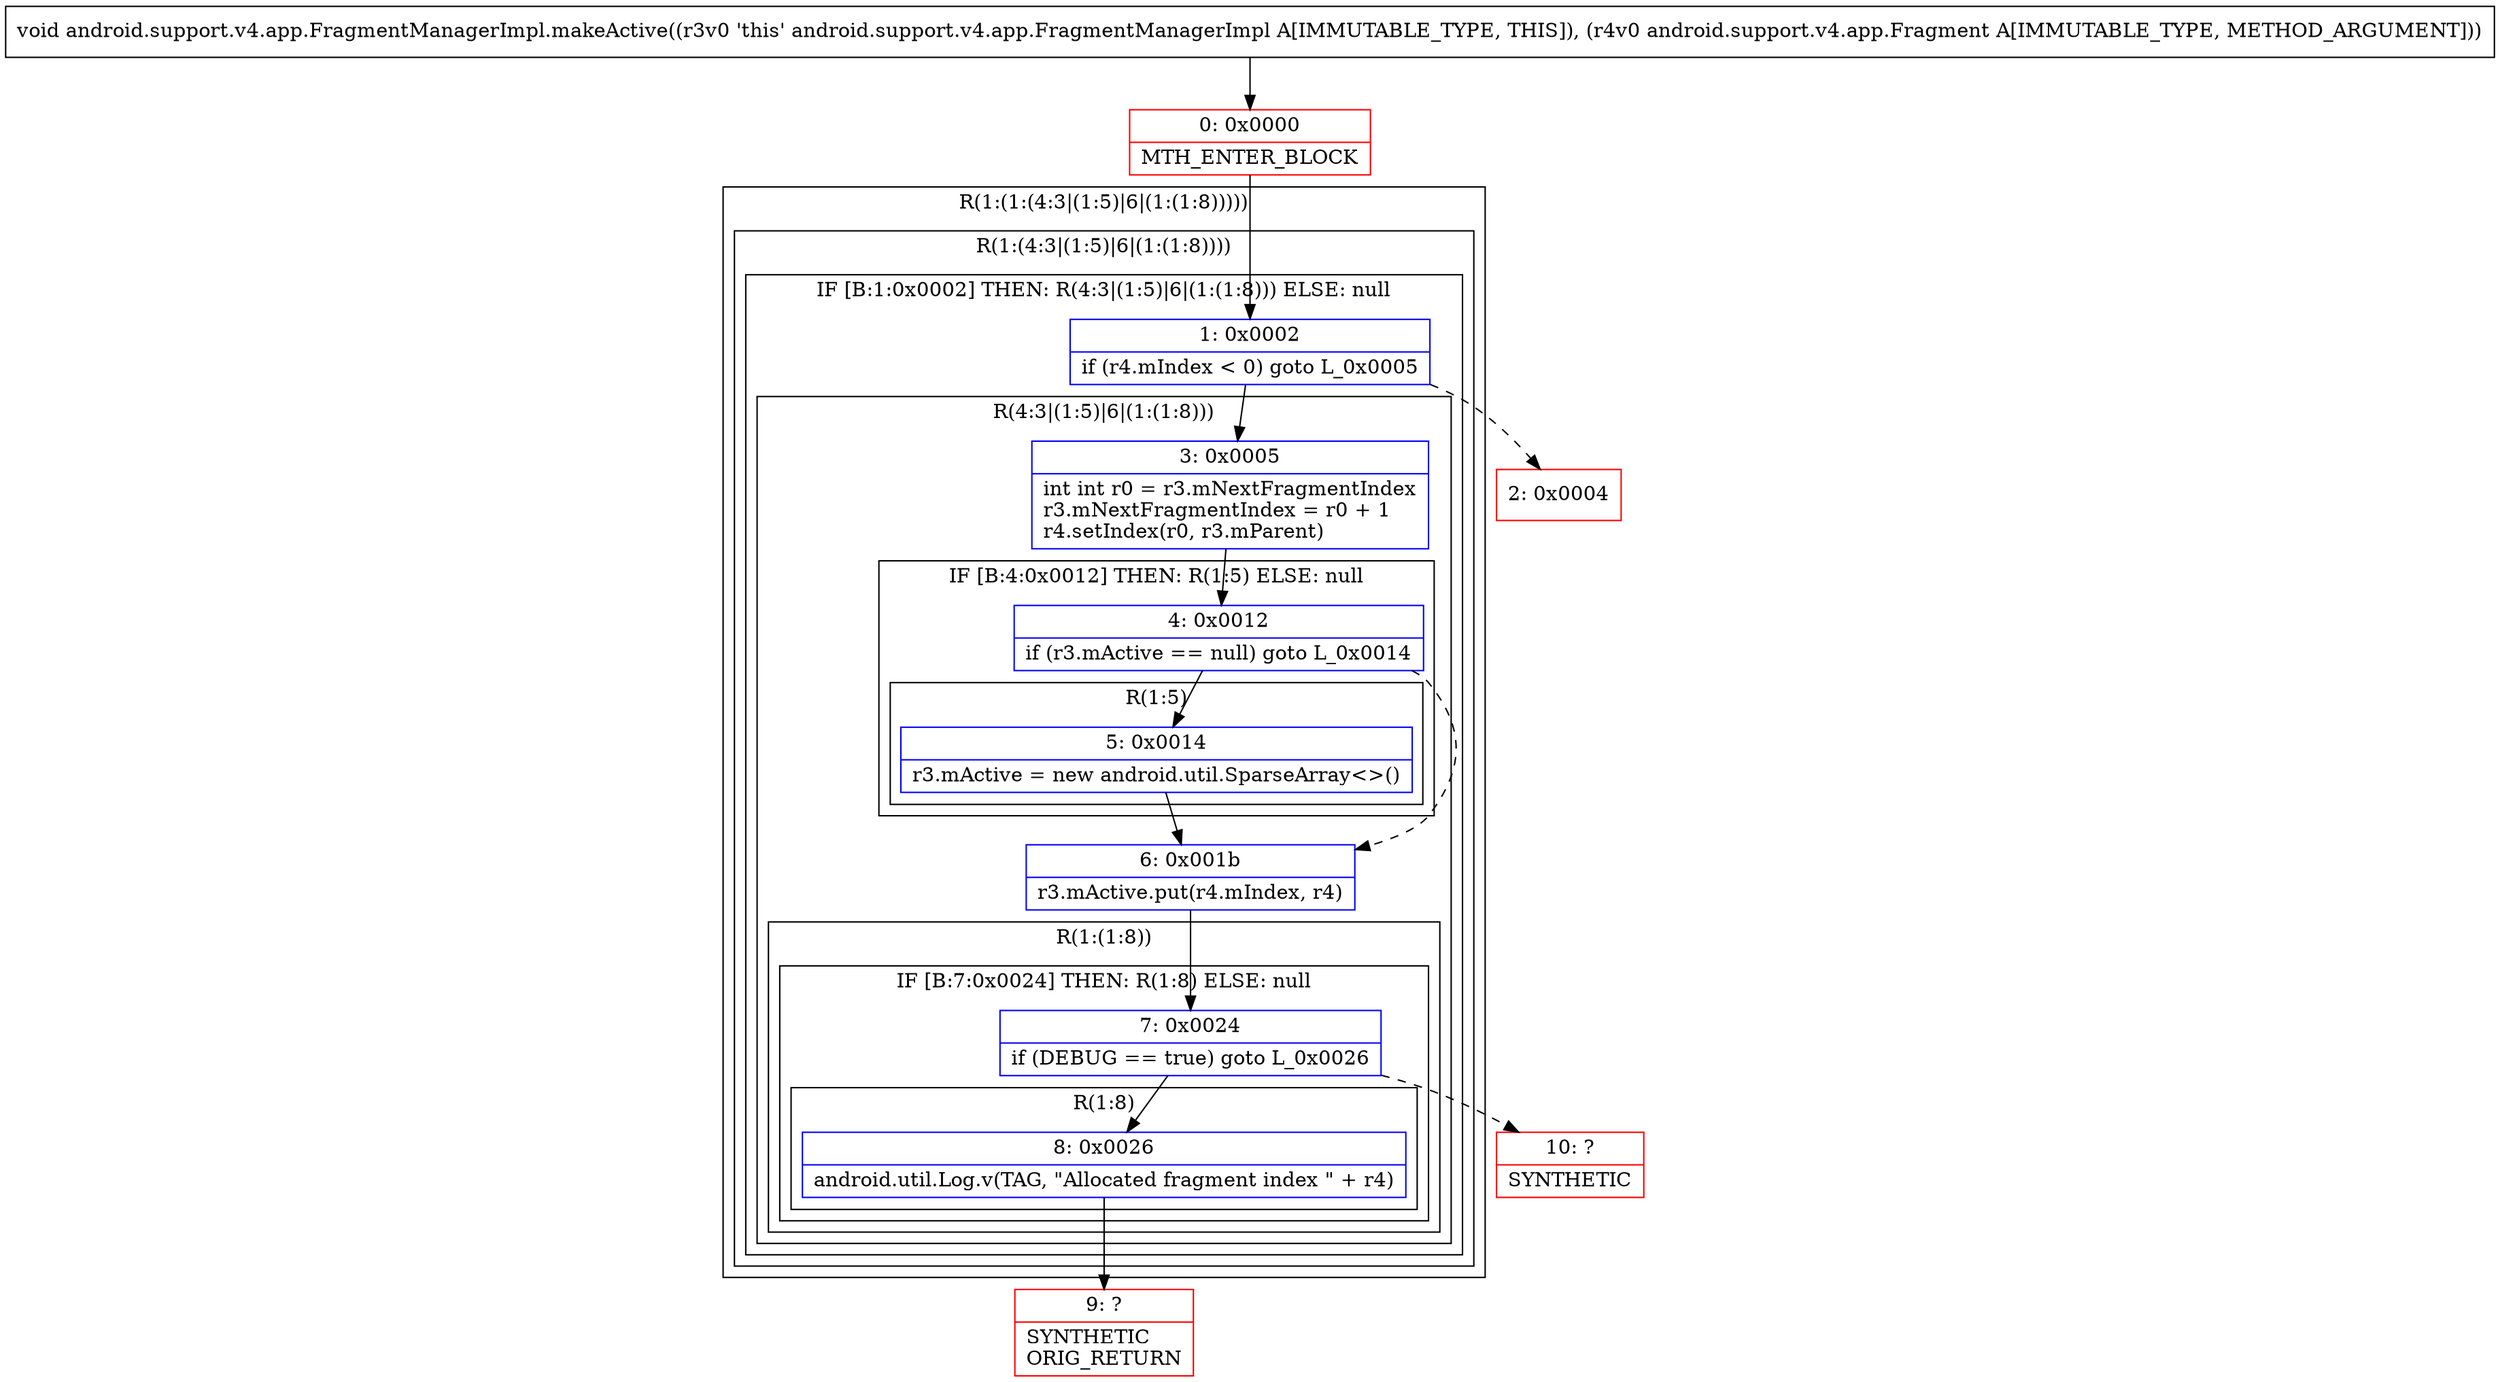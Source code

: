 digraph "CFG forandroid.support.v4.app.FragmentManagerImpl.makeActive(Landroid\/support\/v4\/app\/Fragment;)V" {
subgraph cluster_Region_1895812257 {
label = "R(1:(1:(4:3|(1:5)|6|(1:(1:8)))))";
node [shape=record,color=blue];
subgraph cluster_Region_689927978 {
label = "R(1:(4:3|(1:5)|6|(1:(1:8))))";
node [shape=record,color=blue];
subgraph cluster_IfRegion_790948791 {
label = "IF [B:1:0x0002] THEN: R(4:3|(1:5)|6|(1:(1:8))) ELSE: null";
node [shape=record,color=blue];
Node_1 [shape=record,label="{1\:\ 0x0002|if (r4.mIndex \< 0) goto L_0x0005\l}"];
subgraph cluster_Region_1755540738 {
label = "R(4:3|(1:5)|6|(1:(1:8)))";
node [shape=record,color=blue];
Node_3 [shape=record,label="{3\:\ 0x0005|int int r0 = r3.mNextFragmentIndex\lr3.mNextFragmentIndex = r0 + 1\lr4.setIndex(r0, r3.mParent)\l}"];
subgraph cluster_IfRegion_1773980287 {
label = "IF [B:4:0x0012] THEN: R(1:5) ELSE: null";
node [shape=record,color=blue];
Node_4 [shape=record,label="{4\:\ 0x0012|if (r3.mActive == null) goto L_0x0014\l}"];
subgraph cluster_Region_1739102509 {
label = "R(1:5)";
node [shape=record,color=blue];
Node_5 [shape=record,label="{5\:\ 0x0014|r3.mActive = new android.util.SparseArray\<\>()\l}"];
}
}
Node_6 [shape=record,label="{6\:\ 0x001b|r3.mActive.put(r4.mIndex, r4)\l}"];
subgraph cluster_Region_895222997 {
label = "R(1:(1:8))";
node [shape=record,color=blue];
subgraph cluster_IfRegion_1026373786 {
label = "IF [B:7:0x0024] THEN: R(1:8) ELSE: null";
node [shape=record,color=blue];
Node_7 [shape=record,label="{7\:\ 0x0024|if (DEBUG == true) goto L_0x0026\l}"];
subgraph cluster_Region_843969138 {
label = "R(1:8)";
node [shape=record,color=blue];
Node_8 [shape=record,label="{8\:\ 0x0026|android.util.Log.v(TAG, \"Allocated fragment index \" + r4)\l}"];
}
}
}
}
}
}
}
Node_0 [shape=record,color=red,label="{0\:\ 0x0000|MTH_ENTER_BLOCK\l}"];
Node_2 [shape=record,color=red,label="{2\:\ 0x0004}"];
Node_9 [shape=record,color=red,label="{9\:\ ?|SYNTHETIC\lORIG_RETURN\l}"];
Node_10 [shape=record,color=red,label="{10\:\ ?|SYNTHETIC\l}"];
MethodNode[shape=record,label="{void android.support.v4.app.FragmentManagerImpl.makeActive((r3v0 'this' android.support.v4.app.FragmentManagerImpl A[IMMUTABLE_TYPE, THIS]), (r4v0 android.support.v4.app.Fragment A[IMMUTABLE_TYPE, METHOD_ARGUMENT])) }"];
MethodNode -> Node_0;
Node_1 -> Node_2[style=dashed];
Node_1 -> Node_3;
Node_3 -> Node_4;
Node_4 -> Node_5;
Node_4 -> Node_6[style=dashed];
Node_5 -> Node_6;
Node_6 -> Node_7;
Node_7 -> Node_8;
Node_7 -> Node_10[style=dashed];
Node_8 -> Node_9;
Node_0 -> Node_1;
}

